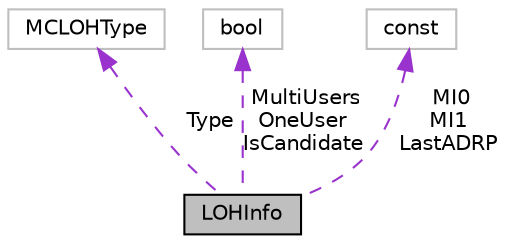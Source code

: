 digraph "LOHInfo"
{
 // LATEX_PDF_SIZE
  bgcolor="transparent";
  edge [fontname="Helvetica",fontsize="10",labelfontname="Helvetica",labelfontsize="10"];
  node [fontname="Helvetica",fontsize="10",shape=record];
  Node1 [label="LOHInfo",height=0.2,width=0.4,color="black", fillcolor="grey75", style="filled", fontcolor="black",tooltip="State tracked per register."];
  Node2 -> Node1 [dir="back",color="darkorchid3",fontsize="10",style="dashed",label=" Type" ,fontname="Helvetica"];
  Node2 [label="MCLOHType",height=0.2,width=0.4,color="grey75",tooltip=" "];
  Node3 -> Node1 [dir="back",color="darkorchid3",fontsize="10",style="dashed",label=" MultiUsers\nOneUser\nIsCandidate" ,fontname="Helvetica"];
  Node3 [label="bool",height=0.2,width=0.4,color="grey75",tooltip=" "];
  Node4 -> Node1 [dir="back",color="darkorchid3",fontsize="10",style="dashed",label=" MI0\nMI1\nLastADRP" ,fontname="Helvetica"];
  Node4 [label="const",height=0.2,width=0.4,color="grey75",tooltip=" "];
}
